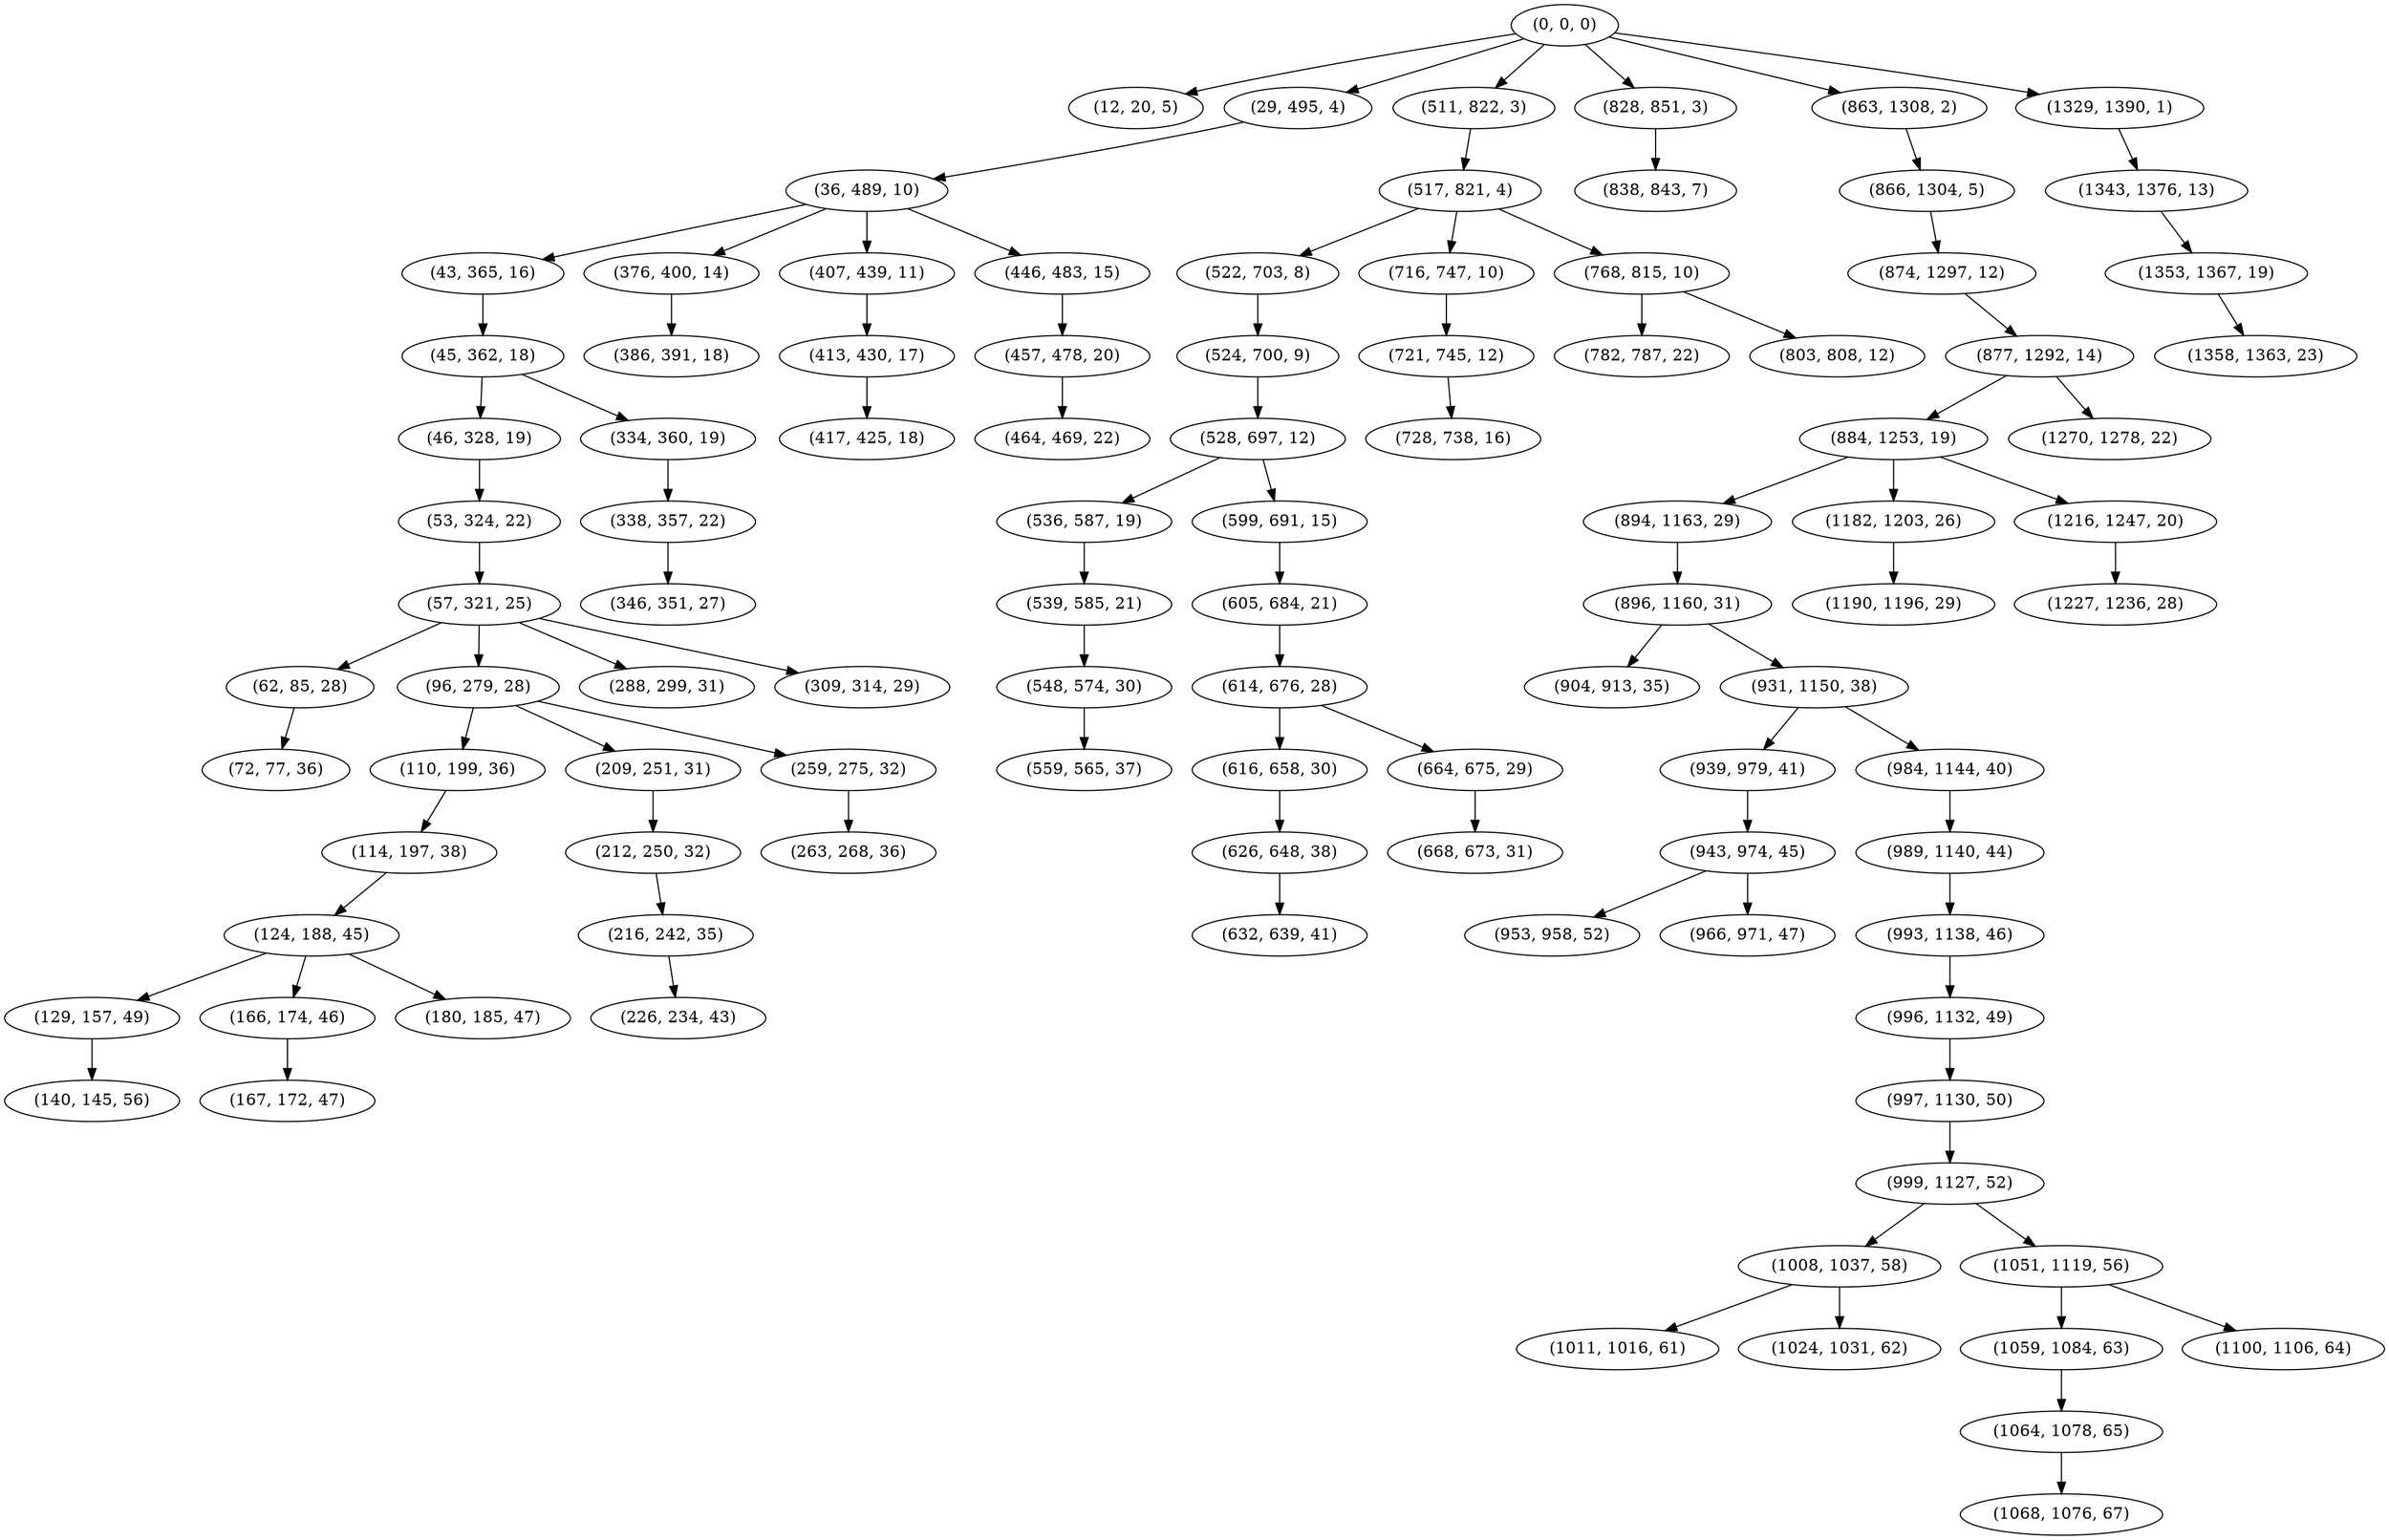 digraph tree {
    "(0, 0, 0)";
    "(12, 20, 5)";
    "(29, 495, 4)";
    "(36, 489, 10)";
    "(43, 365, 16)";
    "(45, 362, 18)";
    "(46, 328, 19)";
    "(53, 324, 22)";
    "(57, 321, 25)";
    "(62, 85, 28)";
    "(72, 77, 36)";
    "(96, 279, 28)";
    "(110, 199, 36)";
    "(114, 197, 38)";
    "(124, 188, 45)";
    "(129, 157, 49)";
    "(140, 145, 56)";
    "(166, 174, 46)";
    "(167, 172, 47)";
    "(180, 185, 47)";
    "(209, 251, 31)";
    "(212, 250, 32)";
    "(216, 242, 35)";
    "(226, 234, 43)";
    "(259, 275, 32)";
    "(263, 268, 36)";
    "(288, 299, 31)";
    "(309, 314, 29)";
    "(334, 360, 19)";
    "(338, 357, 22)";
    "(346, 351, 27)";
    "(376, 400, 14)";
    "(386, 391, 18)";
    "(407, 439, 11)";
    "(413, 430, 17)";
    "(417, 425, 18)";
    "(446, 483, 15)";
    "(457, 478, 20)";
    "(464, 469, 22)";
    "(511, 822, 3)";
    "(517, 821, 4)";
    "(522, 703, 8)";
    "(524, 700, 9)";
    "(528, 697, 12)";
    "(536, 587, 19)";
    "(539, 585, 21)";
    "(548, 574, 30)";
    "(559, 565, 37)";
    "(599, 691, 15)";
    "(605, 684, 21)";
    "(614, 676, 28)";
    "(616, 658, 30)";
    "(626, 648, 38)";
    "(632, 639, 41)";
    "(664, 675, 29)";
    "(668, 673, 31)";
    "(716, 747, 10)";
    "(721, 745, 12)";
    "(728, 738, 16)";
    "(768, 815, 10)";
    "(782, 787, 22)";
    "(803, 808, 12)";
    "(828, 851, 3)";
    "(838, 843, 7)";
    "(863, 1308, 2)";
    "(866, 1304, 5)";
    "(874, 1297, 12)";
    "(877, 1292, 14)";
    "(884, 1253, 19)";
    "(894, 1163, 29)";
    "(896, 1160, 31)";
    "(904, 913, 35)";
    "(931, 1150, 38)";
    "(939, 979, 41)";
    "(943, 974, 45)";
    "(953, 958, 52)";
    "(966, 971, 47)";
    "(984, 1144, 40)";
    "(989, 1140, 44)";
    "(993, 1138, 46)";
    "(996, 1132, 49)";
    "(997, 1130, 50)";
    "(999, 1127, 52)";
    "(1008, 1037, 58)";
    "(1011, 1016, 61)";
    "(1024, 1031, 62)";
    "(1051, 1119, 56)";
    "(1059, 1084, 63)";
    "(1064, 1078, 65)";
    "(1068, 1076, 67)";
    "(1100, 1106, 64)";
    "(1182, 1203, 26)";
    "(1190, 1196, 29)";
    "(1216, 1247, 20)";
    "(1227, 1236, 28)";
    "(1270, 1278, 22)";
    "(1329, 1390, 1)";
    "(1343, 1376, 13)";
    "(1353, 1367, 19)";
    "(1358, 1363, 23)";
    "(0, 0, 0)" -> "(12, 20, 5)";
    "(0, 0, 0)" -> "(29, 495, 4)";
    "(0, 0, 0)" -> "(511, 822, 3)";
    "(0, 0, 0)" -> "(828, 851, 3)";
    "(0, 0, 0)" -> "(863, 1308, 2)";
    "(0, 0, 0)" -> "(1329, 1390, 1)";
    "(29, 495, 4)" -> "(36, 489, 10)";
    "(36, 489, 10)" -> "(43, 365, 16)";
    "(36, 489, 10)" -> "(376, 400, 14)";
    "(36, 489, 10)" -> "(407, 439, 11)";
    "(36, 489, 10)" -> "(446, 483, 15)";
    "(43, 365, 16)" -> "(45, 362, 18)";
    "(45, 362, 18)" -> "(46, 328, 19)";
    "(45, 362, 18)" -> "(334, 360, 19)";
    "(46, 328, 19)" -> "(53, 324, 22)";
    "(53, 324, 22)" -> "(57, 321, 25)";
    "(57, 321, 25)" -> "(62, 85, 28)";
    "(57, 321, 25)" -> "(96, 279, 28)";
    "(57, 321, 25)" -> "(288, 299, 31)";
    "(57, 321, 25)" -> "(309, 314, 29)";
    "(62, 85, 28)" -> "(72, 77, 36)";
    "(96, 279, 28)" -> "(110, 199, 36)";
    "(96, 279, 28)" -> "(209, 251, 31)";
    "(96, 279, 28)" -> "(259, 275, 32)";
    "(110, 199, 36)" -> "(114, 197, 38)";
    "(114, 197, 38)" -> "(124, 188, 45)";
    "(124, 188, 45)" -> "(129, 157, 49)";
    "(124, 188, 45)" -> "(166, 174, 46)";
    "(124, 188, 45)" -> "(180, 185, 47)";
    "(129, 157, 49)" -> "(140, 145, 56)";
    "(166, 174, 46)" -> "(167, 172, 47)";
    "(209, 251, 31)" -> "(212, 250, 32)";
    "(212, 250, 32)" -> "(216, 242, 35)";
    "(216, 242, 35)" -> "(226, 234, 43)";
    "(259, 275, 32)" -> "(263, 268, 36)";
    "(334, 360, 19)" -> "(338, 357, 22)";
    "(338, 357, 22)" -> "(346, 351, 27)";
    "(376, 400, 14)" -> "(386, 391, 18)";
    "(407, 439, 11)" -> "(413, 430, 17)";
    "(413, 430, 17)" -> "(417, 425, 18)";
    "(446, 483, 15)" -> "(457, 478, 20)";
    "(457, 478, 20)" -> "(464, 469, 22)";
    "(511, 822, 3)" -> "(517, 821, 4)";
    "(517, 821, 4)" -> "(522, 703, 8)";
    "(517, 821, 4)" -> "(716, 747, 10)";
    "(517, 821, 4)" -> "(768, 815, 10)";
    "(522, 703, 8)" -> "(524, 700, 9)";
    "(524, 700, 9)" -> "(528, 697, 12)";
    "(528, 697, 12)" -> "(536, 587, 19)";
    "(528, 697, 12)" -> "(599, 691, 15)";
    "(536, 587, 19)" -> "(539, 585, 21)";
    "(539, 585, 21)" -> "(548, 574, 30)";
    "(548, 574, 30)" -> "(559, 565, 37)";
    "(599, 691, 15)" -> "(605, 684, 21)";
    "(605, 684, 21)" -> "(614, 676, 28)";
    "(614, 676, 28)" -> "(616, 658, 30)";
    "(614, 676, 28)" -> "(664, 675, 29)";
    "(616, 658, 30)" -> "(626, 648, 38)";
    "(626, 648, 38)" -> "(632, 639, 41)";
    "(664, 675, 29)" -> "(668, 673, 31)";
    "(716, 747, 10)" -> "(721, 745, 12)";
    "(721, 745, 12)" -> "(728, 738, 16)";
    "(768, 815, 10)" -> "(782, 787, 22)";
    "(768, 815, 10)" -> "(803, 808, 12)";
    "(828, 851, 3)" -> "(838, 843, 7)";
    "(863, 1308, 2)" -> "(866, 1304, 5)";
    "(866, 1304, 5)" -> "(874, 1297, 12)";
    "(874, 1297, 12)" -> "(877, 1292, 14)";
    "(877, 1292, 14)" -> "(884, 1253, 19)";
    "(877, 1292, 14)" -> "(1270, 1278, 22)";
    "(884, 1253, 19)" -> "(894, 1163, 29)";
    "(884, 1253, 19)" -> "(1182, 1203, 26)";
    "(884, 1253, 19)" -> "(1216, 1247, 20)";
    "(894, 1163, 29)" -> "(896, 1160, 31)";
    "(896, 1160, 31)" -> "(904, 913, 35)";
    "(896, 1160, 31)" -> "(931, 1150, 38)";
    "(931, 1150, 38)" -> "(939, 979, 41)";
    "(931, 1150, 38)" -> "(984, 1144, 40)";
    "(939, 979, 41)" -> "(943, 974, 45)";
    "(943, 974, 45)" -> "(953, 958, 52)";
    "(943, 974, 45)" -> "(966, 971, 47)";
    "(984, 1144, 40)" -> "(989, 1140, 44)";
    "(989, 1140, 44)" -> "(993, 1138, 46)";
    "(993, 1138, 46)" -> "(996, 1132, 49)";
    "(996, 1132, 49)" -> "(997, 1130, 50)";
    "(997, 1130, 50)" -> "(999, 1127, 52)";
    "(999, 1127, 52)" -> "(1008, 1037, 58)";
    "(999, 1127, 52)" -> "(1051, 1119, 56)";
    "(1008, 1037, 58)" -> "(1011, 1016, 61)";
    "(1008, 1037, 58)" -> "(1024, 1031, 62)";
    "(1051, 1119, 56)" -> "(1059, 1084, 63)";
    "(1051, 1119, 56)" -> "(1100, 1106, 64)";
    "(1059, 1084, 63)" -> "(1064, 1078, 65)";
    "(1064, 1078, 65)" -> "(1068, 1076, 67)";
    "(1182, 1203, 26)" -> "(1190, 1196, 29)";
    "(1216, 1247, 20)" -> "(1227, 1236, 28)";
    "(1329, 1390, 1)" -> "(1343, 1376, 13)";
    "(1343, 1376, 13)" -> "(1353, 1367, 19)";
    "(1353, 1367, 19)" -> "(1358, 1363, 23)";
}
